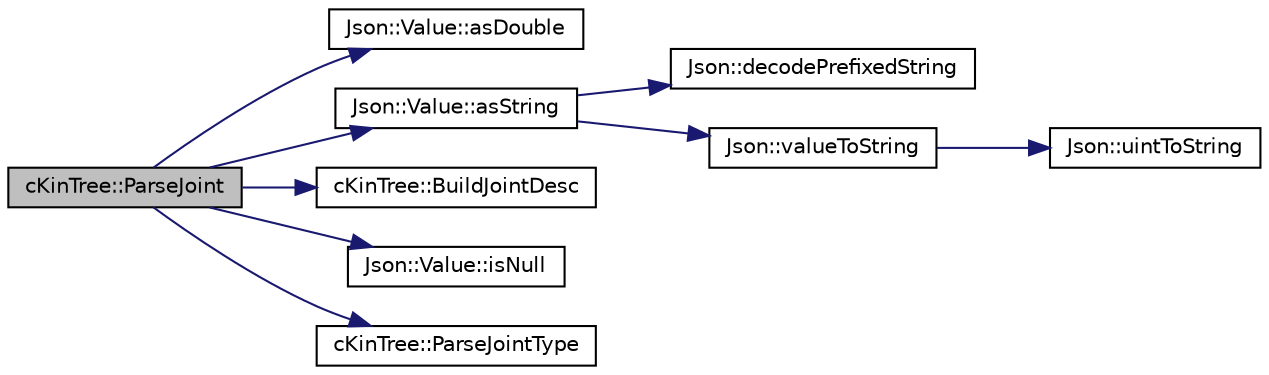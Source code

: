 digraph "cKinTree::ParseJoint"
{
 // LATEX_PDF_SIZE
  edge [fontname="Helvetica",fontsize="10",labelfontname="Helvetica",labelfontsize="10"];
  node [fontname="Helvetica",fontsize="10",shape=record];
  rankdir="LR";
  Node1 [label="cKinTree::ParseJoint",height=0.2,width=0.4,color="black", fillcolor="grey75", style="filled", fontcolor="black",tooltip=" "];
  Node1 -> Node2 [color="midnightblue",fontsize="10",style="solid",fontname="Helvetica"];
  Node2 [label="Json::Value::asDouble",height=0.2,width=0.4,color="black", fillcolor="white", style="filled",URL="$class_json_1_1_value.html#afd24002a18aef907ad746b1cb9eda0a2",tooltip=" "];
  Node1 -> Node3 [color="midnightblue",fontsize="10",style="solid",fontname="Helvetica"];
  Node3 [label="Json::Value::asString",height=0.2,width=0.4,color="black", fillcolor="white", style="filled",URL="$class_json_1_1_value.html#ae3f9b0d38f820ccdd8888aa92ea6e792",tooltip="Embedded zeroes are possible."];
  Node3 -> Node4 [color="midnightblue",fontsize="10",style="solid",fontname="Helvetica"];
  Node4 [label="Json::decodePrefixedString",height=0.2,width=0.4,color="black", fillcolor="white", style="filled",URL="$namespace_json.html#aad8b4982c1acd164f541fba396ac9fb1",tooltip=" "];
  Node3 -> Node5 [color="midnightblue",fontsize="10",style="solid",fontname="Helvetica"];
  Node5 [label="Json::valueToString",height=0.2,width=0.4,color="black", fillcolor="white", style="filled",URL="$namespace_json.html#a77501ed00903d1b183a55a5fbf6b749a",tooltip=" "];
  Node5 -> Node6 [color="midnightblue",fontsize="10",style="solid",fontname="Helvetica"];
  Node6 [label="Json::uintToString",height=0.2,width=0.4,color="black", fillcolor="white", style="filled",URL="$namespace_json.html#ac1ffd21a9e55122014353c773ccc496e",tooltip=" "];
  Node1 -> Node7 [color="midnightblue",fontsize="10",style="solid",fontname="Helvetica"];
  Node7 [label="cKinTree::BuildJointDesc",height=0.2,width=0.4,color="black", fillcolor="white", style="filled",URL="$classc_kin_tree.html#a53e90c617880a7077d56e711bcf97a80",tooltip=" "];
  Node1 -> Node8 [color="midnightblue",fontsize="10",style="solid",fontname="Helvetica"];
  Node8 [label="Json::Value::isNull",height=0.2,width=0.4,color="black", fillcolor="white", style="filled",URL="$class_json_1_1_value.html#abde4070e21e46dc4f8203f66582cb19f",tooltip=" "];
  Node1 -> Node9 [color="midnightblue",fontsize="10",style="solid",fontname="Helvetica"];
  Node9 [label="cKinTree::ParseJointType",height=0.2,width=0.4,color="black", fillcolor="white", style="filled",URL="$classc_kin_tree.html#a341e4337f8edfd73948721a67625573c",tooltip=" "];
}
